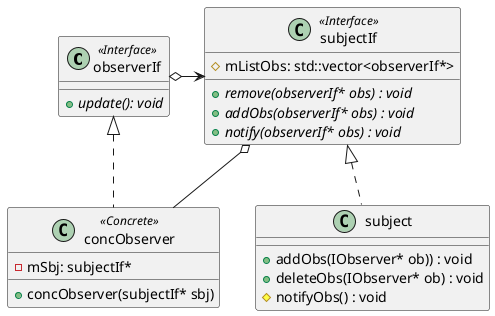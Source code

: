 @startuml

class observerIf<<Interface>>
{
+ {abstract} update(): void
}

class concObserver  << Concrete >>{
+ concObserver(subjectIf* sbj)
- mSbj: subjectIf*
}
observerIf <|.. concObserver

class subjectIf<<Interface>>
{
+ {abstract} remove(observerIf* obs) : void 
+ {abstract} addObs(observerIf* obs) : void
+ {abstract} notify(observerIf* obs) : void
# mListObs: std::vector<observerIf*>
}

class subject{
+ addObs(IObserver* ob)) : void 
+ deleteObs(IObserver* ob) : void
# notifyObs() : void
}

subjectIf <|.. subject

subjectIf o-- concObserver

observerIf o---right-> subjectIf 

@enduml
